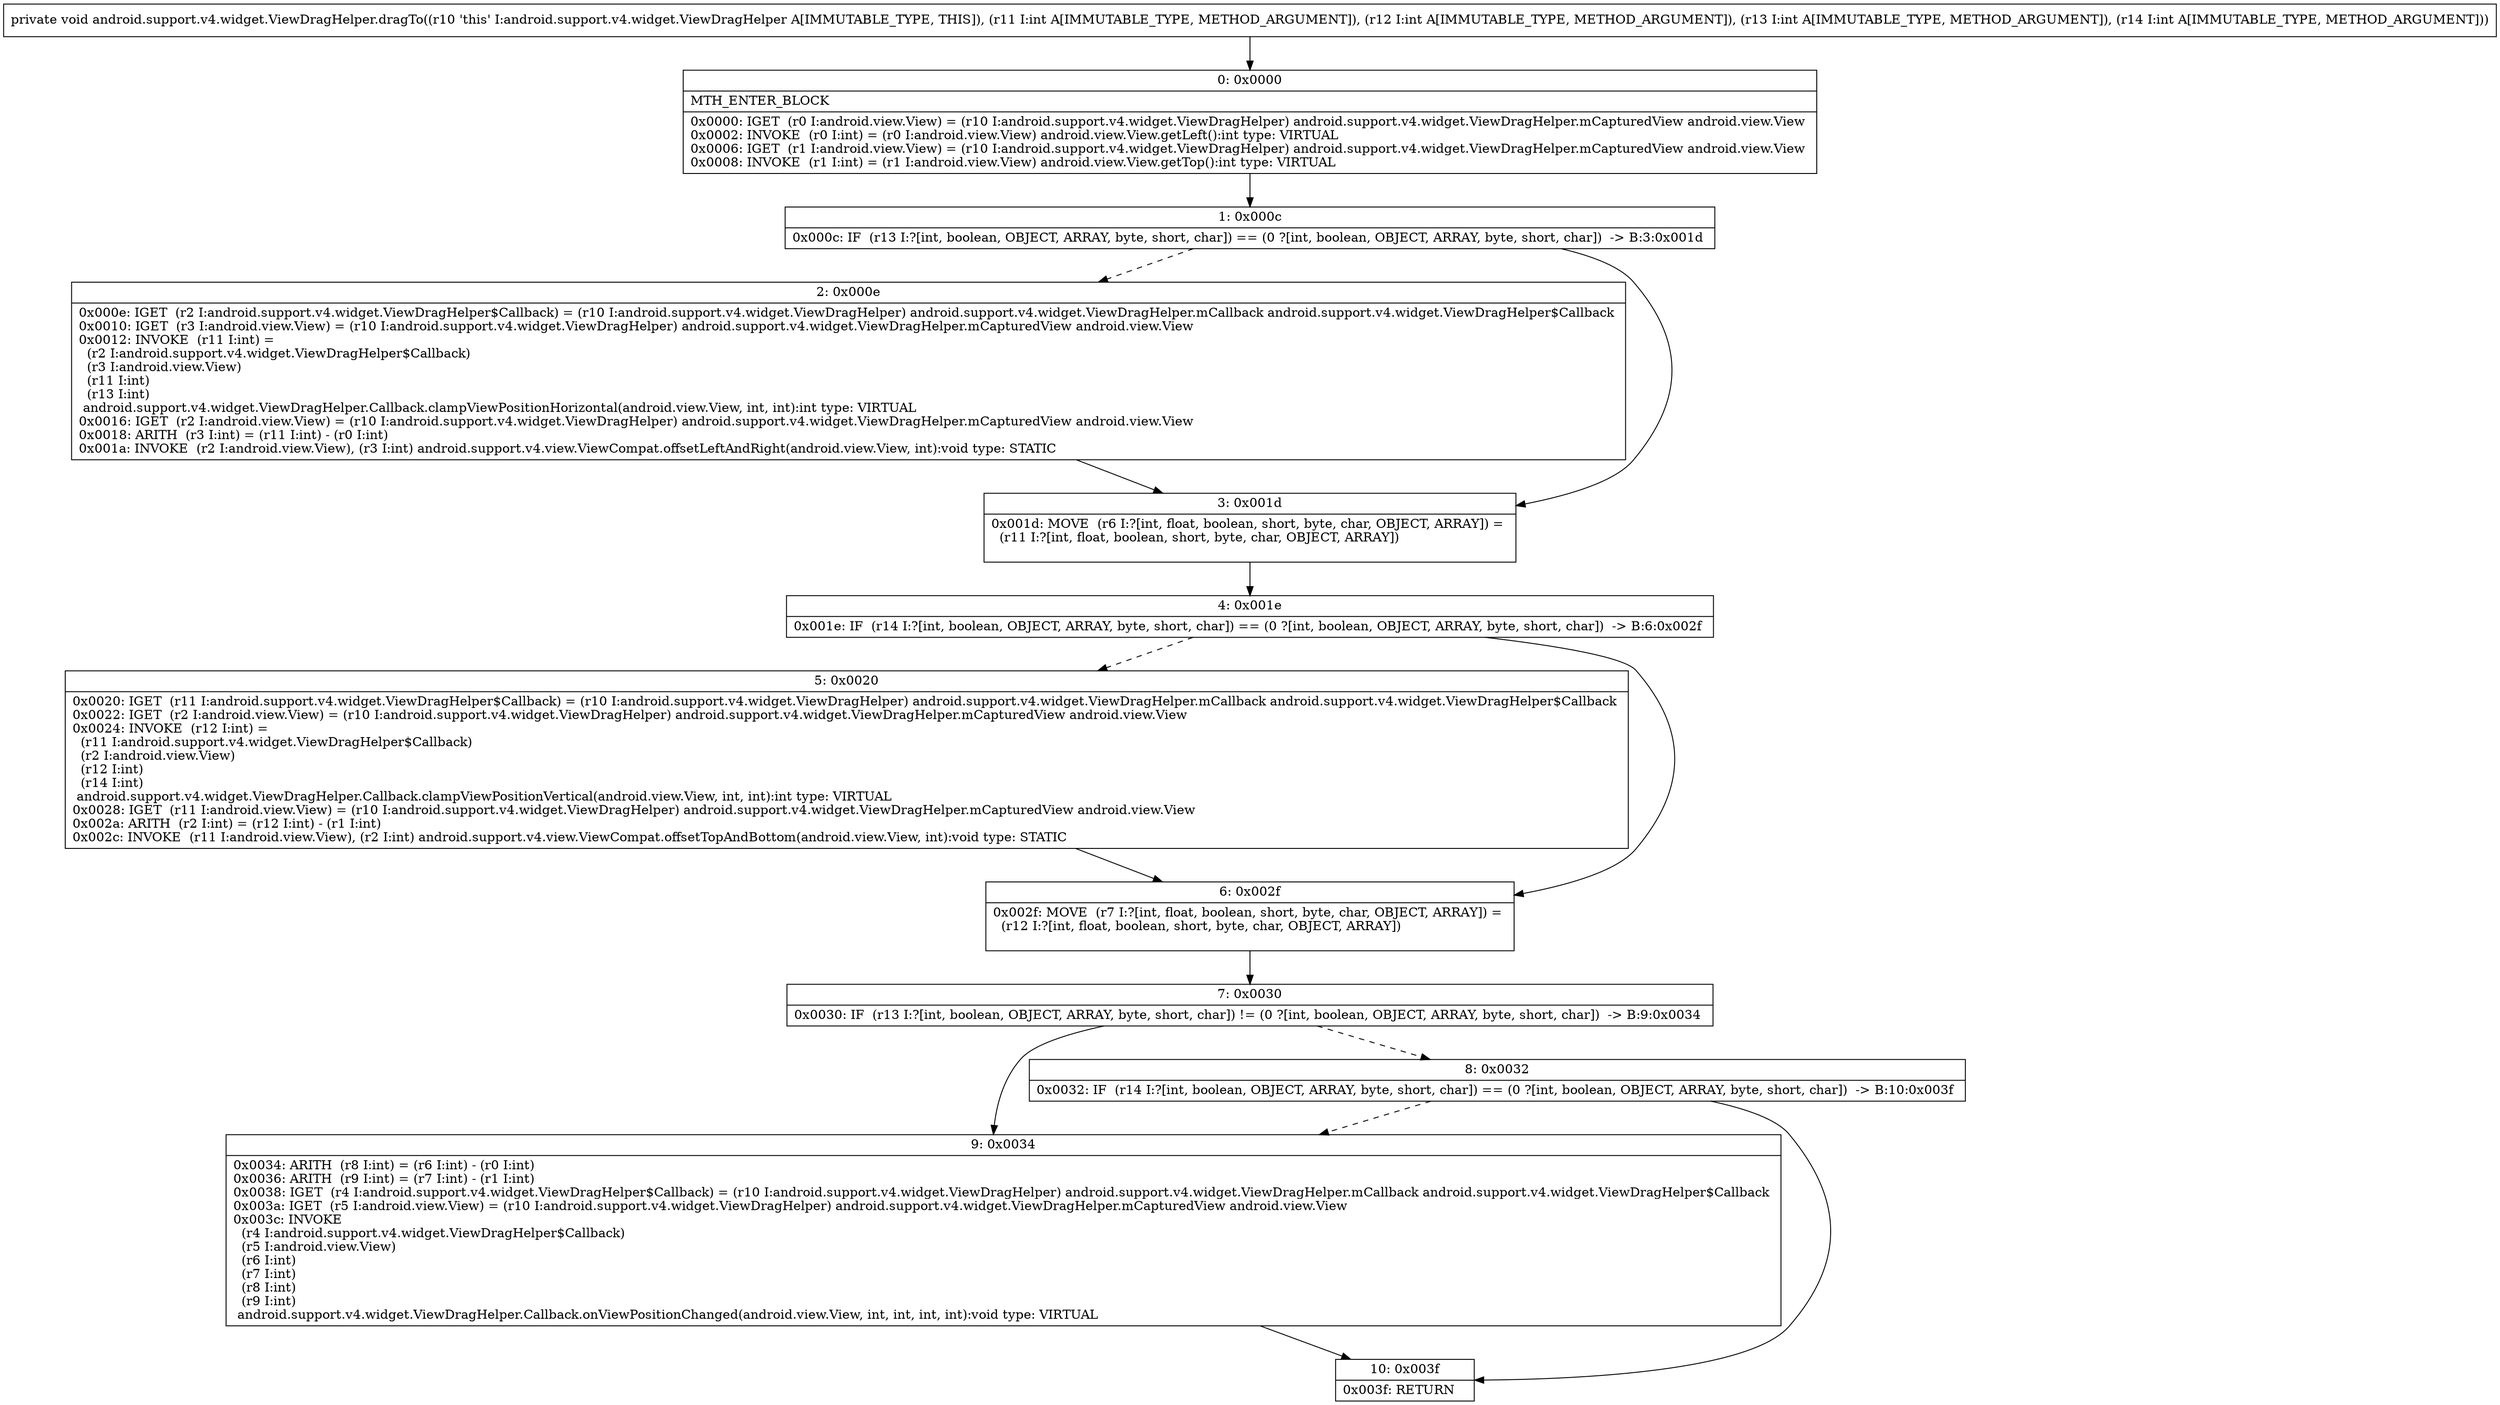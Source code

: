 digraph "CFG forandroid.support.v4.widget.ViewDragHelper.dragTo(IIII)V" {
Node_0 [shape=record,label="{0\:\ 0x0000|MTH_ENTER_BLOCK\l|0x0000: IGET  (r0 I:android.view.View) = (r10 I:android.support.v4.widget.ViewDragHelper) android.support.v4.widget.ViewDragHelper.mCapturedView android.view.View \l0x0002: INVOKE  (r0 I:int) = (r0 I:android.view.View) android.view.View.getLeft():int type: VIRTUAL \l0x0006: IGET  (r1 I:android.view.View) = (r10 I:android.support.v4.widget.ViewDragHelper) android.support.v4.widget.ViewDragHelper.mCapturedView android.view.View \l0x0008: INVOKE  (r1 I:int) = (r1 I:android.view.View) android.view.View.getTop():int type: VIRTUAL \l}"];
Node_1 [shape=record,label="{1\:\ 0x000c|0x000c: IF  (r13 I:?[int, boolean, OBJECT, ARRAY, byte, short, char]) == (0 ?[int, boolean, OBJECT, ARRAY, byte, short, char])  \-\> B:3:0x001d \l}"];
Node_2 [shape=record,label="{2\:\ 0x000e|0x000e: IGET  (r2 I:android.support.v4.widget.ViewDragHelper$Callback) = (r10 I:android.support.v4.widget.ViewDragHelper) android.support.v4.widget.ViewDragHelper.mCallback android.support.v4.widget.ViewDragHelper$Callback \l0x0010: IGET  (r3 I:android.view.View) = (r10 I:android.support.v4.widget.ViewDragHelper) android.support.v4.widget.ViewDragHelper.mCapturedView android.view.View \l0x0012: INVOKE  (r11 I:int) = \l  (r2 I:android.support.v4.widget.ViewDragHelper$Callback)\l  (r3 I:android.view.View)\l  (r11 I:int)\l  (r13 I:int)\l android.support.v4.widget.ViewDragHelper.Callback.clampViewPositionHorizontal(android.view.View, int, int):int type: VIRTUAL \l0x0016: IGET  (r2 I:android.view.View) = (r10 I:android.support.v4.widget.ViewDragHelper) android.support.v4.widget.ViewDragHelper.mCapturedView android.view.View \l0x0018: ARITH  (r3 I:int) = (r11 I:int) \- (r0 I:int) \l0x001a: INVOKE  (r2 I:android.view.View), (r3 I:int) android.support.v4.view.ViewCompat.offsetLeftAndRight(android.view.View, int):void type: STATIC \l}"];
Node_3 [shape=record,label="{3\:\ 0x001d|0x001d: MOVE  (r6 I:?[int, float, boolean, short, byte, char, OBJECT, ARRAY]) = \l  (r11 I:?[int, float, boolean, short, byte, char, OBJECT, ARRAY])\l \l}"];
Node_4 [shape=record,label="{4\:\ 0x001e|0x001e: IF  (r14 I:?[int, boolean, OBJECT, ARRAY, byte, short, char]) == (0 ?[int, boolean, OBJECT, ARRAY, byte, short, char])  \-\> B:6:0x002f \l}"];
Node_5 [shape=record,label="{5\:\ 0x0020|0x0020: IGET  (r11 I:android.support.v4.widget.ViewDragHelper$Callback) = (r10 I:android.support.v4.widget.ViewDragHelper) android.support.v4.widget.ViewDragHelper.mCallback android.support.v4.widget.ViewDragHelper$Callback \l0x0022: IGET  (r2 I:android.view.View) = (r10 I:android.support.v4.widget.ViewDragHelper) android.support.v4.widget.ViewDragHelper.mCapturedView android.view.View \l0x0024: INVOKE  (r12 I:int) = \l  (r11 I:android.support.v4.widget.ViewDragHelper$Callback)\l  (r2 I:android.view.View)\l  (r12 I:int)\l  (r14 I:int)\l android.support.v4.widget.ViewDragHelper.Callback.clampViewPositionVertical(android.view.View, int, int):int type: VIRTUAL \l0x0028: IGET  (r11 I:android.view.View) = (r10 I:android.support.v4.widget.ViewDragHelper) android.support.v4.widget.ViewDragHelper.mCapturedView android.view.View \l0x002a: ARITH  (r2 I:int) = (r12 I:int) \- (r1 I:int) \l0x002c: INVOKE  (r11 I:android.view.View), (r2 I:int) android.support.v4.view.ViewCompat.offsetTopAndBottom(android.view.View, int):void type: STATIC \l}"];
Node_6 [shape=record,label="{6\:\ 0x002f|0x002f: MOVE  (r7 I:?[int, float, boolean, short, byte, char, OBJECT, ARRAY]) = \l  (r12 I:?[int, float, boolean, short, byte, char, OBJECT, ARRAY])\l \l}"];
Node_7 [shape=record,label="{7\:\ 0x0030|0x0030: IF  (r13 I:?[int, boolean, OBJECT, ARRAY, byte, short, char]) != (0 ?[int, boolean, OBJECT, ARRAY, byte, short, char])  \-\> B:9:0x0034 \l}"];
Node_8 [shape=record,label="{8\:\ 0x0032|0x0032: IF  (r14 I:?[int, boolean, OBJECT, ARRAY, byte, short, char]) == (0 ?[int, boolean, OBJECT, ARRAY, byte, short, char])  \-\> B:10:0x003f \l}"];
Node_9 [shape=record,label="{9\:\ 0x0034|0x0034: ARITH  (r8 I:int) = (r6 I:int) \- (r0 I:int) \l0x0036: ARITH  (r9 I:int) = (r7 I:int) \- (r1 I:int) \l0x0038: IGET  (r4 I:android.support.v4.widget.ViewDragHelper$Callback) = (r10 I:android.support.v4.widget.ViewDragHelper) android.support.v4.widget.ViewDragHelper.mCallback android.support.v4.widget.ViewDragHelper$Callback \l0x003a: IGET  (r5 I:android.view.View) = (r10 I:android.support.v4.widget.ViewDragHelper) android.support.v4.widget.ViewDragHelper.mCapturedView android.view.View \l0x003c: INVOKE  \l  (r4 I:android.support.v4.widget.ViewDragHelper$Callback)\l  (r5 I:android.view.View)\l  (r6 I:int)\l  (r7 I:int)\l  (r8 I:int)\l  (r9 I:int)\l android.support.v4.widget.ViewDragHelper.Callback.onViewPositionChanged(android.view.View, int, int, int, int):void type: VIRTUAL \l}"];
Node_10 [shape=record,label="{10\:\ 0x003f|0x003f: RETURN   \l}"];
MethodNode[shape=record,label="{private void android.support.v4.widget.ViewDragHelper.dragTo((r10 'this' I:android.support.v4.widget.ViewDragHelper A[IMMUTABLE_TYPE, THIS]), (r11 I:int A[IMMUTABLE_TYPE, METHOD_ARGUMENT]), (r12 I:int A[IMMUTABLE_TYPE, METHOD_ARGUMENT]), (r13 I:int A[IMMUTABLE_TYPE, METHOD_ARGUMENT]), (r14 I:int A[IMMUTABLE_TYPE, METHOD_ARGUMENT])) }"];
MethodNode -> Node_0;
Node_0 -> Node_1;
Node_1 -> Node_2[style=dashed];
Node_1 -> Node_3;
Node_2 -> Node_3;
Node_3 -> Node_4;
Node_4 -> Node_5[style=dashed];
Node_4 -> Node_6;
Node_5 -> Node_6;
Node_6 -> Node_7;
Node_7 -> Node_8[style=dashed];
Node_7 -> Node_9;
Node_8 -> Node_9[style=dashed];
Node_8 -> Node_10;
Node_9 -> Node_10;
}

